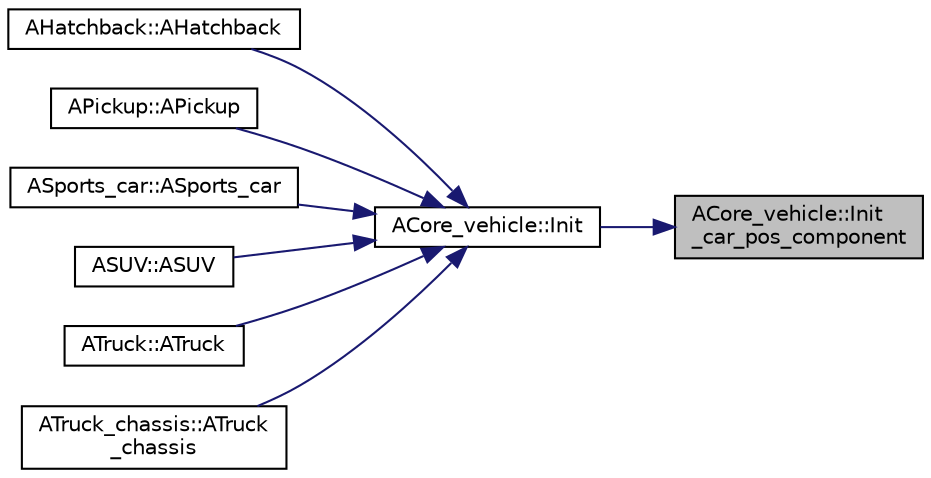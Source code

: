 digraph "ACore_vehicle::Init_car_pos_component"
{
 // LATEX_PDF_SIZE
  edge [fontname="Helvetica",fontsize="10",labelfontname="Helvetica",labelfontsize="10"];
  node [fontname="Helvetica",fontsize="10",shape=record];
  rankdir="RL";
  Node1 [label="ACore_vehicle::Init\l_car_pos_component",height=0.2,width=0.4,color="black", fillcolor="grey75", style="filled", fontcolor="black",tooltip=" "];
  Node1 -> Node2 [dir="back",color="midnightblue",fontsize="10",style="solid"];
  Node2 [label="ACore_vehicle::Init",height=0.2,width=0.4,color="black", fillcolor="white", style="filled",URL="$class_a_core__vehicle.html#ac8216aa437b1c28cba6f88a5ece06a20",tooltip="차량 종류에 따라 초기화"];
  Node2 -> Node3 [dir="back",color="midnightblue",fontsize="10",style="solid"];
  Node3 [label="AHatchback::AHatchback",height=0.2,width=0.4,color="black", fillcolor="white", style="filled",URL="$class_a_hatchback.html#af3b579948c80d91f53bc6e9253576f6e",tooltip=" "];
  Node2 -> Node4 [dir="back",color="midnightblue",fontsize="10",style="solid"];
  Node4 [label="APickup::APickup",height=0.2,width=0.4,color="black", fillcolor="white", style="filled",URL="$class_a_pickup.html#ae49b335c7a1d179e11aff91c30f67f5b",tooltip=" "];
  Node2 -> Node5 [dir="back",color="midnightblue",fontsize="10",style="solid"];
  Node5 [label="ASports_car::ASports_car",height=0.2,width=0.4,color="black", fillcolor="white", style="filled",URL="$class_a_sports__car.html#a7cc7add3d056b74694ac112fea5f6ce7",tooltip=" "];
  Node2 -> Node6 [dir="back",color="midnightblue",fontsize="10",style="solid"];
  Node6 [label="ASUV::ASUV",height=0.2,width=0.4,color="black", fillcolor="white", style="filled",URL="$class_a_s_u_v.html#ab480e5952cb779f24829eba38d67417c",tooltip=" "];
  Node2 -> Node7 [dir="back",color="midnightblue",fontsize="10",style="solid"];
  Node7 [label="ATruck::ATruck",height=0.2,width=0.4,color="black", fillcolor="white", style="filled",URL="$class_a_truck.html#ae072caddaa4c0e8410cbea30b666c948",tooltip=" "];
  Node2 -> Node8 [dir="back",color="midnightblue",fontsize="10",style="solid"];
  Node8 [label="ATruck_chassis::ATruck\l_chassis",height=0.2,width=0.4,color="black", fillcolor="white", style="filled",URL="$class_a_truck__chassis.html#ae23a95068674e2d8ad887f827d091c7b",tooltip=" "];
}
